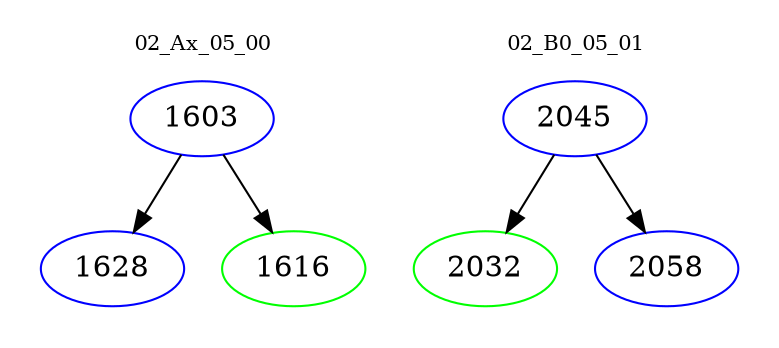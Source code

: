 digraph{
subgraph cluster_0 {
color = white
label = "02_Ax_05_00";
fontsize=10;
T0_1603 [label="1603", color="blue"]
T0_1603 -> T0_1628 [color="black"]
T0_1628 [label="1628", color="blue"]
T0_1603 -> T0_1616 [color="black"]
T0_1616 [label="1616", color="green"]
}
subgraph cluster_1 {
color = white
label = "02_B0_05_01";
fontsize=10;
T1_2045 [label="2045", color="blue"]
T1_2045 -> T1_2032 [color="black"]
T1_2032 [label="2032", color="green"]
T1_2045 -> T1_2058 [color="black"]
T1_2058 [label="2058", color="blue"]
}
}
